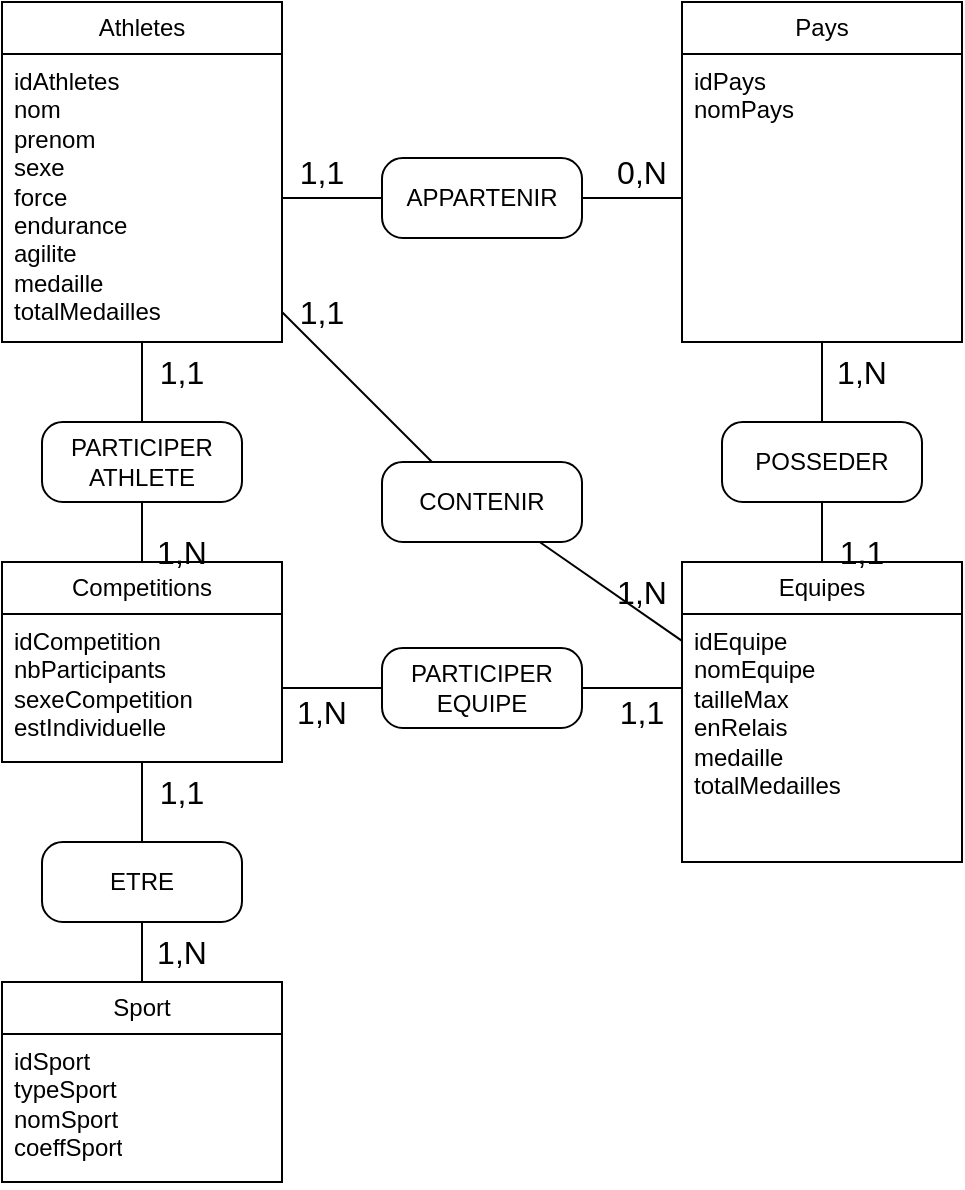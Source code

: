<mxfile version="24.2.5" type="github">
  <diagram name="Page-1" id="nCpi0slN-Pe0CYzn86Go">
    <mxGraphModel dx="1593" dy="726" grid="1" gridSize="10" guides="1" tooltips="1" connect="1" arrows="1" fold="1" page="1" pageScale="1" pageWidth="827" pageHeight="1169" math="0" shadow="0">
      <root>
        <mxCell id="0" />
        <mxCell id="1" parent="0" />
        <mxCell id="B_d4sghukONsgEpSM296-2" value="Athletes" style="swimlane;fontStyle=0;childLayout=stackLayout;horizontal=1;startSize=26;fillColor=none;horizontalStack=0;resizeParent=1;resizeParentMax=0;resizeLast=0;collapsible=1;marginBottom=0;whiteSpace=wrap;html=1;" parent="1" vertex="1">
          <mxGeometry x="40" y="120" width="140" height="170" as="geometry" />
        </mxCell>
        <mxCell id="B_d4sghukONsgEpSM296-3" value="&lt;div&gt;idAthletes&lt;br&gt;&lt;/div&gt;&lt;div&gt;nom&lt;/div&gt;&lt;div&gt;prenom&lt;/div&gt;&lt;div&gt;sexe&lt;/div&gt;&lt;div&gt;force&lt;/div&gt;&lt;div&gt;endurance&lt;/div&gt;&lt;div&gt;agilite&lt;/div&gt;&lt;div&gt;medaille&lt;/div&gt;&lt;div&gt;totalMedailles&lt;br&gt;&lt;/div&gt;" style="text;strokeColor=none;fillColor=none;align=left;verticalAlign=top;spacingLeft=4;spacingRight=4;overflow=hidden;rotatable=0;points=[[0,0.5],[1,0.5]];portConstraint=eastwest;whiteSpace=wrap;html=1;" parent="B_d4sghukONsgEpSM296-2" vertex="1">
          <mxGeometry y="26" width="140" height="144" as="geometry" />
        </mxCell>
        <mxCell id="B_d4sghukONsgEpSM296-6" value="Pays" style="swimlane;fontStyle=0;childLayout=stackLayout;horizontal=1;startSize=26;fillColor=none;horizontalStack=0;resizeParent=1;resizeParentMax=0;resizeLast=0;collapsible=1;marginBottom=0;whiteSpace=wrap;html=1;" parent="1" vertex="1">
          <mxGeometry x="380" y="120" width="140" height="170" as="geometry" />
        </mxCell>
        <mxCell id="B_d4sghukONsgEpSM296-7" value="&lt;div&gt;idPays&lt;/div&gt;&lt;div&gt;nomPays&lt;/div&gt;" style="text;strokeColor=none;fillColor=none;align=left;verticalAlign=top;spacingLeft=4;spacingRight=4;overflow=hidden;rotatable=0;points=[[0,0.5],[1,0.5]];portConstraint=eastwest;whiteSpace=wrap;html=1;" parent="B_d4sghukONsgEpSM296-6" vertex="1">
          <mxGeometry y="26" width="140" height="144" as="geometry" />
        </mxCell>
        <mxCell id="B_d4sghukONsgEpSM296-10" value="" style="edgeStyle=none;curved=1;rounded=0;orthogonalLoop=1;jettySize=auto;html=1;fontSize=12;startSize=8;endSize=8;endArrow=none;endFill=0;" parent="1" source="B_d4sghukONsgEpSM296-23" target="B_d4sghukONsgEpSM296-7" edge="1">
          <mxGeometry relative="1" as="geometry" />
        </mxCell>
        <mxCell id="B_d4sghukONsgEpSM296-8" value="Equipes" style="swimlane;fontStyle=0;childLayout=stackLayout;horizontal=1;startSize=26;fillColor=none;horizontalStack=0;resizeParent=1;resizeParentMax=0;resizeLast=0;collapsible=1;marginBottom=0;whiteSpace=wrap;html=1;" parent="1" vertex="1">
          <mxGeometry x="380" y="400" width="140" height="150" as="geometry" />
        </mxCell>
        <mxCell id="B_d4sghukONsgEpSM296-9" value="&lt;div&gt;idEquipe&lt;br&gt;&lt;/div&gt;&lt;div&gt;nomEquipe&lt;/div&gt;&lt;div&gt;tailleMax&lt;/div&gt;&lt;div&gt;enRelais&lt;/div&gt;&lt;div&gt;medaille&lt;/div&gt;&lt;div&gt;totalMedailles&lt;br&gt;&lt;/div&gt;" style="text;strokeColor=none;fillColor=none;align=left;verticalAlign=top;spacingLeft=4;spacingRight=4;overflow=hidden;rotatable=0;points=[[0,0.5],[1,0.5]];portConstraint=eastwest;whiteSpace=wrap;html=1;" parent="B_d4sghukONsgEpSM296-8" vertex="1">
          <mxGeometry y="26" width="140" height="124" as="geometry" />
        </mxCell>
        <mxCell id="B_d4sghukONsgEpSM296-24" value="" style="edgeStyle=none;curved=1;rounded=0;orthogonalLoop=1;jettySize=auto;html=1;fontSize=12;startSize=8;endSize=8;endArrow=none;endFill=0;" parent="1" source="B_d4sghukONsgEpSM296-8" target="B_d4sghukONsgEpSM296-23" edge="1">
          <mxGeometry relative="1" as="geometry">
            <mxPoint x="450" y="400" as="sourcePoint" />
            <mxPoint x="450" y="270" as="targetPoint" />
          </mxGeometry>
        </mxCell>
        <mxCell id="B_d4sghukONsgEpSM296-23" value="POSSEDER" style="rounded=1;whiteSpace=wrap;html=1;arcSize=26;" parent="1" vertex="1">
          <mxGeometry x="400" y="330" width="100" height="40" as="geometry" />
        </mxCell>
        <mxCell id="B_d4sghukONsgEpSM296-35" value="" style="edgeStyle=none;curved=1;rounded=0;orthogonalLoop=1;jettySize=auto;html=1;fontSize=12;startSize=8;endSize=8;endArrow=none;endFill=0;" parent="1" source="B_d4sghukONsgEpSM296-25" target="B_d4sghukONsgEpSM296-3" edge="1">
          <mxGeometry relative="1" as="geometry" />
        </mxCell>
        <mxCell id="B_d4sghukONsgEpSM296-36" value="" style="edgeStyle=none;curved=1;rounded=0;orthogonalLoop=1;jettySize=auto;html=1;fontSize=12;startSize=8;endSize=8;endArrow=none;endFill=0;" parent="1" source="B_d4sghukONsgEpSM296-25" target="B_d4sghukONsgEpSM296-7" edge="1">
          <mxGeometry relative="1" as="geometry" />
        </mxCell>
        <mxCell id="B_d4sghukONsgEpSM296-25" value="APPARTENIR" style="rounded=1;whiteSpace=wrap;html=1;arcSize=26;" parent="1" vertex="1">
          <mxGeometry x="230" y="198" width="100" height="40" as="geometry" />
        </mxCell>
        <mxCell id="B_d4sghukONsgEpSM296-31" style="edgeStyle=none;curved=1;rounded=0;orthogonalLoop=1;jettySize=auto;html=1;exitX=0.25;exitY=0;exitDx=0;exitDy=0;fontSize=12;startSize=8;endSize=8;endArrow=none;endFill=0;" parent="1" source="B_d4sghukONsgEpSM296-26" target="B_d4sghukONsgEpSM296-2" edge="1">
          <mxGeometry relative="1" as="geometry" />
        </mxCell>
        <mxCell id="B_d4sghukONsgEpSM296-26" value="CONTENIR" style="rounded=1;whiteSpace=wrap;html=1;arcSize=26;" parent="1" vertex="1">
          <mxGeometry x="230" y="350" width="100" height="40" as="geometry" />
        </mxCell>
        <mxCell id="B_d4sghukONsgEpSM296-30" value="" style="endArrow=none;html=1;rounded=0;fontSize=12;startSize=8;endSize=8;curved=1;" parent="1" source="B_d4sghukONsgEpSM296-26" target="B_d4sghukONsgEpSM296-9" edge="1">
          <mxGeometry width="50" height="50" relative="1" as="geometry">
            <mxPoint x="160" y="490" as="sourcePoint" />
            <mxPoint x="230.711" y="440" as="targetPoint" />
          </mxGeometry>
        </mxCell>
        <mxCell id="B_d4sghukONsgEpSM296-37" value="0,N" style="text;html=1;align=center;verticalAlign=middle;whiteSpace=wrap;rounded=0;fontSize=16;" parent="1" vertex="1">
          <mxGeometry x="330" y="190" width="60" height="30" as="geometry" />
        </mxCell>
        <mxCell id="B_d4sghukONsgEpSM296-38" value="1,1" style="text;html=1;align=center;verticalAlign=middle;whiteSpace=wrap;rounded=0;fontSize=16;" parent="1" vertex="1">
          <mxGeometry x="170" y="190" width="60" height="30" as="geometry" />
        </mxCell>
        <mxCell id="B_d4sghukONsgEpSM296-39" value="1,N" style="text;html=1;align=center;verticalAlign=middle;whiteSpace=wrap;rounded=0;fontSize=16;" parent="1" vertex="1">
          <mxGeometry x="440" y="290" width="60" height="30" as="geometry" />
        </mxCell>
        <mxCell id="B_d4sghukONsgEpSM296-40" value="1,1" style="text;html=1;align=center;verticalAlign=middle;whiteSpace=wrap;rounded=0;fontSize=16;" parent="1" vertex="1">
          <mxGeometry x="440" y="380" width="60" height="30" as="geometry" />
        </mxCell>
        <mxCell id="B_d4sghukONsgEpSM296-41" value="Competitions" style="swimlane;fontStyle=0;childLayout=stackLayout;horizontal=1;startSize=26;fillColor=none;horizontalStack=0;resizeParent=1;resizeParentMax=0;resizeLast=0;collapsible=1;marginBottom=0;whiteSpace=wrap;html=1;" parent="1" vertex="1">
          <mxGeometry x="40" y="400" width="140" height="100" as="geometry" />
        </mxCell>
        <mxCell id="B_d4sghukONsgEpSM296-42" value="&lt;div&gt;idCompetition&lt;/div&gt;&lt;div&gt;nbParticipants&lt;/div&gt;&lt;div&gt;sexeCompetition&lt;/div&gt;&lt;div&gt;estIndividuelle&lt;br&gt;&lt;/div&gt;" style="text;strokeColor=none;fillColor=none;align=left;verticalAlign=top;spacingLeft=4;spacingRight=4;overflow=hidden;rotatable=0;points=[[0,0.5],[1,0.5]];portConstraint=eastwest;whiteSpace=wrap;html=1;" parent="B_d4sghukONsgEpSM296-41" vertex="1">
          <mxGeometry y="26" width="140" height="74" as="geometry" />
        </mxCell>
        <mxCell id="B_d4sghukONsgEpSM296-43" value="Sport" style="swimlane;fontStyle=0;childLayout=stackLayout;horizontal=1;startSize=26;fillColor=none;horizontalStack=0;resizeParent=1;resizeParentMax=0;resizeLast=0;collapsible=1;marginBottom=0;whiteSpace=wrap;html=1;" parent="1" vertex="1">
          <mxGeometry x="40" y="610" width="140" height="100" as="geometry" />
        </mxCell>
        <mxCell id="B_d4sghukONsgEpSM296-44" value="&lt;div&gt;idSport&lt;/div&gt;&lt;div&gt;typeSport&lt;/div&gt;&lt;div&gt;nomSport&lt;/div&gt;&lt;div&gt;coeffSport&lt;/div&gt;" style="text;strokeColor=none;fillColor=none;align=left;verticalAlign=top;spacingLeft=4;spacingRight=4;overflow=hidden;rotatable=0;points=[[0,0.5],[1,0.5]];portConstraint=eastwest;whiteSpace=wrap;html=1;" parent="B_d4sghukONsgEpSM296-43" vertex="1">
          <mxGeometry y="26" width="140" height="74" as="geometry" />
        </mxCell>
        <mxCell id="B_d4sghukONsgEpSM296-49" style="edgeStyle=none;curved=1;rounded=0;orthogonalLoop=1;jettySize=auto;html=1;exitX=0.5;exitY=1;exitDx=0;exitDy=0;entryX=0.5;entryY=0;entryDx=0;entryDy=0;fontSize=12;startSize=8;endSize=8;endArrow=none;endFill=0;" parent="1" source="B_d4sghukONsgEpSM296-47" target="B_d4sghukONsgEpSM296-43" edge="1">
          <mxGeometry relative="1" as="geometry" />
        </mxCell>
        <mxCell id="B_d4sghukONsgEpSM296-47" value="ETRE" style="rounded=1;whiteSpace=wrap;html=1;arcSize=26;" parent="1" vertex="1">
          <mxGeometry x="60" y="540" width="100" height="40" as="geometry" />
        </mxCell>
        <mxCell id="B_d4sghukONsgEpSM296-48" style="edgeStyle=none;curved=1;rounded=0;orthogonalLoop=1;jettySize=auto;html=1;entryX=0.5;entryY=0;entryDx=0;entryDy=0;fontSize=12;startSize=8;endSize=8;endArrow=none;endFill=0;" parent="1" source="B_d4sghukONsgEpSM296-42" target="B_d4sghukONsgEpSM296-47" edge="1">
          <mxGeometry relative="1" as="geometry" />
        </mxCell>
        <mxCell id="tCFKR8XwPx7qa_p812Yu-1" value="1,1" style="text;html=1;align=center;verticalAlign=middle;whiteSpace=wrap;rounded=0;fontSize=16;" vertex="1" parent="1">
          <mxGeometry x="100" y="500" width="60" height="30" as="geometry" />
        </mxCell>
        <mxCell id="tCFKR8XwPx7qa_p812Yu-2" value="1,N" style="text;html=1;align=center;verticalAlign=middle;whiteSpace=wrap;rounded=0;fontSize=16;" vertex="1" parent="1">
          <mxGeometry x="100" y="580" width="60" height="30" as="geometry" />
        </mxCell>
        <mxCell id="tCFKR8XwPx7qa_p812Yu-3" value="1,N" style="text;html=1;align=center;verticalAlign=middle;whiteSpace=wrap;rounded=0;fontSize=16;" vertex="1" parent="1">
          <mxGeometry x="330" y="400" width="60" height="30" as="geometry" />
        </mxCell>
        <mxCell id="tCFKR8XwPx7qa_p812Yu-4" value="1,1" style="text;html=1;align=center;verticalAlign=middle;whiteSpace=wrap;rounded=0;fontSize=16;" vertex="1" parent="1">
          <mxGeometry x="170" y="260" width="60" height="30" as="geometry" />
        </mxCell>
        <mxCell id="tCFKR8XwPx7qa_p812Yu-5" style="edgeStyle=none;curved=1;rounded=0;orthogonalLoop=1;jettySize=auto;html=1;exitX=0.5;exitY=0;exitDx=0;exitDy=0;fontSize=12;startSize=8;endSize=8;endArrow=none;endFill=0;" edge="1" parent="1" source="B_d4sghukONsgEpSM296-41" target="B_d4sghukONsgEpSM296-3">
          <mxGeometry relative="1" as="geometry">
            <mxPoint x="235" y="350" as="sourcePoint" />
            <mxPoint x="90" y="320" as="targetPoint" />
          </mxGeometry>
        </mxCell>
        <mxCell id="tCFKR8XwPx7qa_p812Yu-6" style="edgeStyle=none;curved=1;rounded=0;orthogonalLoop=1;jettySize=auto;html=1;fontSize=12;startSize=8;endSize=8;endArrow=none;endFill=0;entryX=1;entryY=0.5;entryDx=0;entryDy=0;" edge="1" parent="1" target="B_d4sghukONsgEpSM296-42">
          <mxGeometry relative="1" as="geometry">
            <mxPoint x="370" y="463" as="sourcePoint" />
            <mxPoint x="120" y="300" as="targetPoint" />
          </mxGeometry>
        </mxCell>
        <mxCell id="tCFKR8XwPx7qa_p812Yu-10" value="" style="edgeStyle=none;curved=1;rounded=0;orthogonalLoop=1;jettySize=auto;html=1;fontSize=12;startSize=8;endSize=8;endArrow=none;endFill=0;entryX=1;entryY=0.5;entryDx=0;entryDy=0;exitX=-0.002;exitY=0.298;exitDx=0;exitDy=0;exitPerimeter=0;" edge="1" parent="1" source="B_d4sghukONsgEpSM296-9" target="tCFKR8XwPx7qa_p812Yu-9">
          <mxGeometry relative="1" as="geometry">
            <mxPoint x="380" y="463" as="sourcePoint" />
            <mxPoint x="180" y="463" as="targetPoint" />
          </mxGeometry>
        </mxCell>
        <mxCell id="tCFKR8XwPx7qa_p812Yu-9" value="&lt;div&gt;PARTICIPER&lt;/div&gt;&lt;div&gt;EQUIPE&lt;br&gt;&lt;/div&gt;" style="rounded=1;whiteSpace=wrap;html=1;arcSize=26;" vertex="1" parent="1">
          <mxGeometry x="230" y="443" width="100" height="40" as="geometry" />
        </mxCell>
        <mxCell id="tCFKR8XwPx7qa_p812Yu-12" value="&lt;div&gt;PARTICIPER&lt;/div&gt;ATHLETE" style="rounded=1;whiteSpace=wrap;html=1;arcSize=26;" vertex="1" parent="1">
          <mxGeometry x="60" y="330" width="100" height="40" as="geometry" />
        </mxCell>
        <mxCell id="tCFKR8XwPx7qa_p812Yu-13" value="1,1" style="text;html=1;align=center;verticalAlign=middle;whiteSpace=wrap;rounded=0;fontSize=16;" vertex="1" parent="1">
          <mxGeometry x="330" y="460" width="60" height="30" as="geometry" />
        </mxCell>
        <mxCell id="tCFKR8XwPx7qa_p812Yu-14" value="1,N" style="text;html=1;align=center;verticalAlign=middle;whiteSpace=wrap;rounded=0;fontSize=16;" vertex="1" parent="1">
          <mxGeometry x="170" y="460" width="60" height="30" as="geometry" />
        </mxCell>
        <mxCell id="tCFKR8XwPx7qa_p812Yu-15" value="1,N" style="text;html=1;align=center;verticalAlign=middle;whiteSpace=wrap;rounded=0;fontSize=16;" vertex="1" parent="1">
          <mxGeometry x="100" y="380" width="60" height="30" as="geometry" />
        </mxCell>
        <mxCell id="tCFKR8XwPx7qa_p812Yu-16" value="1,1" style="text;html=1;align=center;verticalAlign=middle;whiteSpace=wrap;rounded=0;fontSize=16;" vertex="1" parent="1">
          <mxGeometry x="100" y="290" width="60" height="30" as="geometry" />
        </mxCell>
      </root>
    </mxGraphModel>
  </diagram>
</mxfile>
